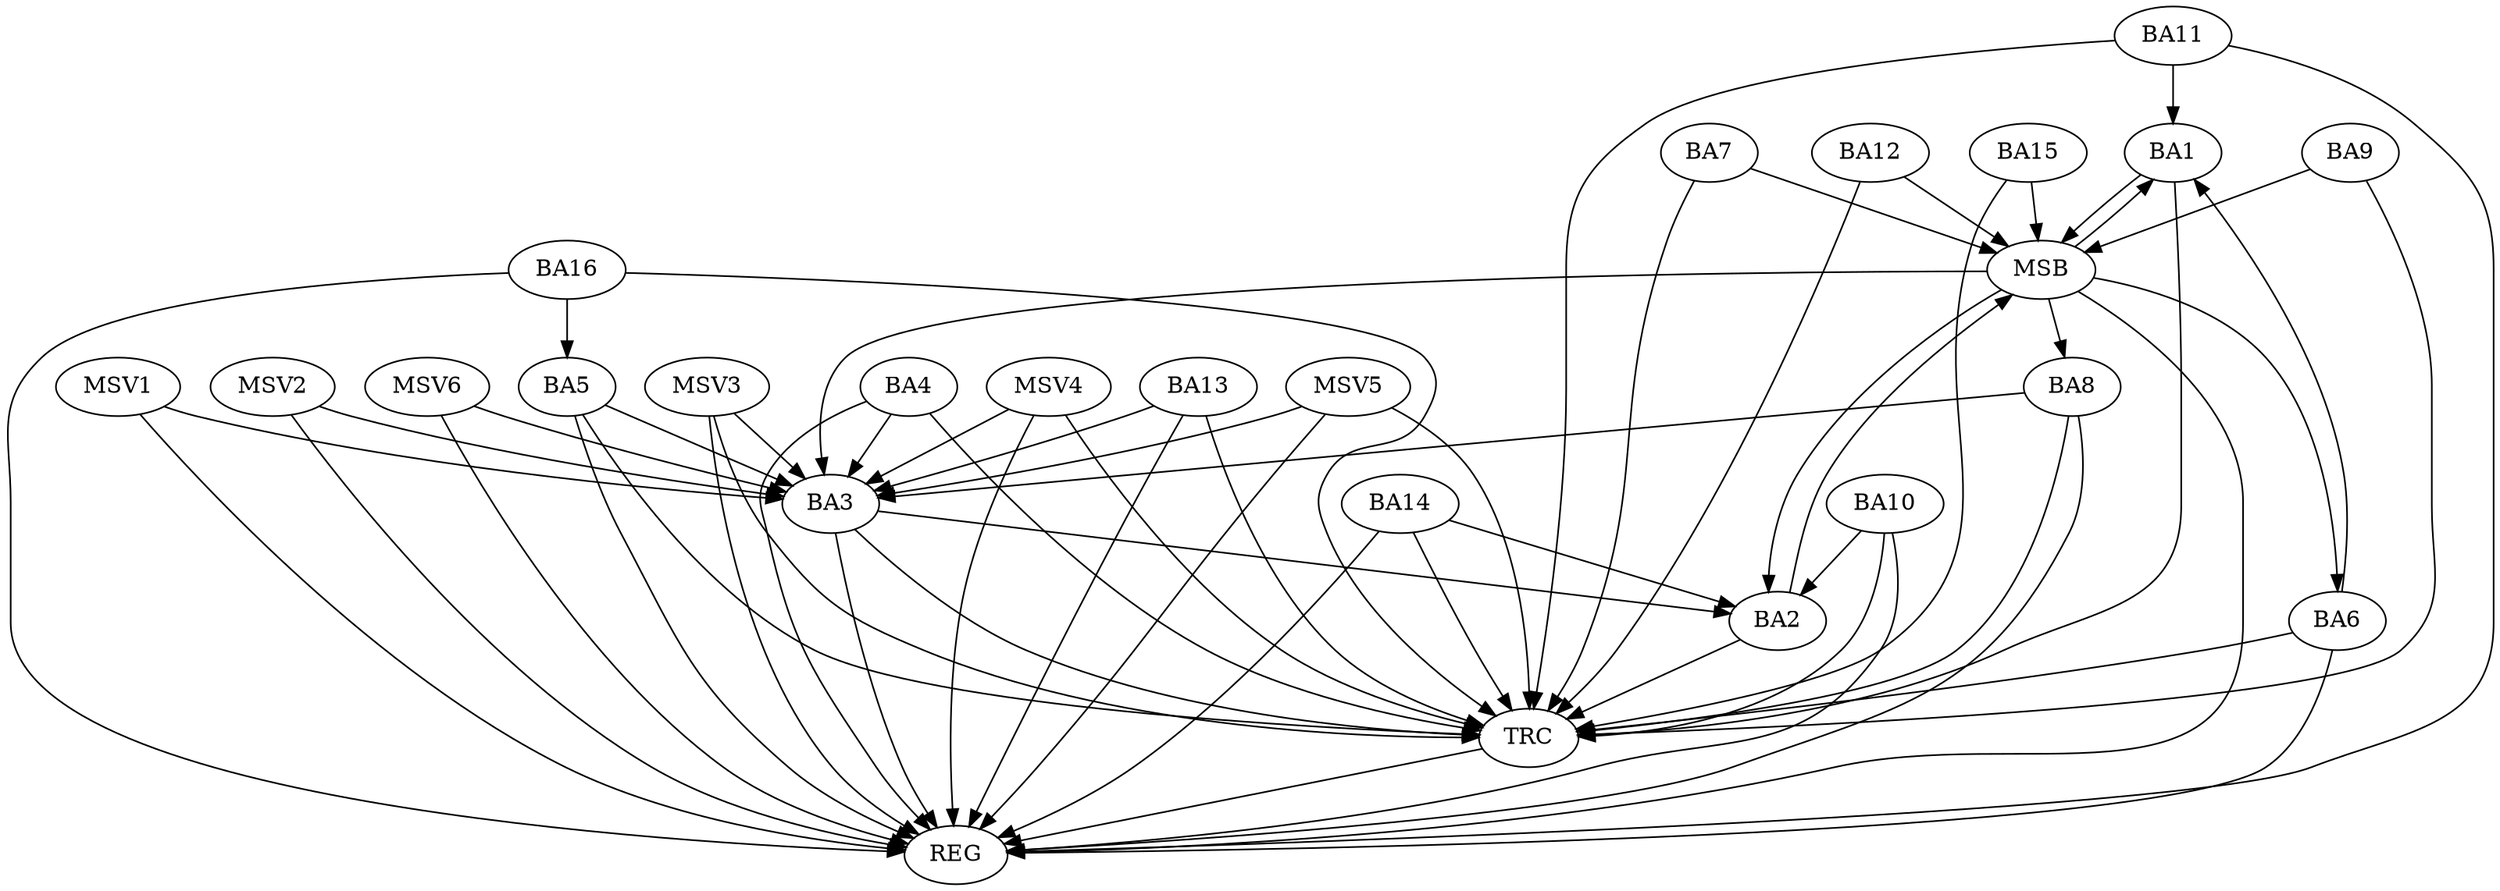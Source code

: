 strict digraph G {
  BA1 [ label="BA1" ];
  BA2 [ label="BA2" ];
  BA3 [ label="BA3" ];
  BA4 [ label="BA4" ];
  BA5 [ label="BA5" ];
  BA6 [ label="BA6" ];
  BA7 [ label="BA7" ];
  BA8 [ label="BA8" ];
  BA9 [ label="BA9" ];
  BA10 [ label="BA10" ];
  BA11 [ label="BA11" ];
  BA12 [ label="BA12" ];
  BA13 [ label="BA13" ];
  BA14 [ label="BA14" ];
  BA15 [ label="BA15" ];
  BA16 [ label="BA16" ];
  REG [ label="REG" ];
  MSB [ label="MSB" ];
  TRC [ label="TRC" ];
  MSV1 [ label="MSV1" ];
  MSV2 [ label="MSV2" ];
  MSV3 [ label="MSV3" ];
  MSV4 [ label="MSV4" ];
  MSV5 [ label="MSV5" ];
  MSV6 [ label="MSV6" ];
  BA3 -> BA2;
  BA4 -> BA3;
  BA5 -> BA3;
  BA6 -> BA1;
  BA8 -> BA3;
  BA10 -> BA2;
  BA11 -> BA1;
  BA13 -> BA3;
  BA14 -> BA2;
  BA16 -> BA5;
  BA3 -> REG;
  BA4 -> REG;
  BA5 -> REG;
  BA6 -> REG;
  BA8 -> REG;
  BA10 -> REG;
  BA11 -> REG;
  BA13 -> REG;
  BA14 -> REG;
  BA16 -> REG;
  BA1 -> MSB;
  MSB -> BA2;
  MSB -> REG;
  BA2 -> MSB;
  MSB -> BA1;
  BA7 -> MSB;
  BA9 -> MSB;
  MSB -> BA3;
  BA12 -> MSB;
  MSB -> BA8;
  BA15 -> MSB;
  MSB -> BA6;
  BA1 -> TRC;
  BA2 -> TRC;
  BA3 -> TRC;
  BA4 -> TRC;
  BA5 -> TRC;
  BA6 -> TRC;
  BA7 -> TRC;
  BA8 -> TRC;
  BA9 -> TRC;
  BA10 -> TRC;
  BA11 -> TRC;
  BA12 -> TRC;
  BA13 -> TRC;
  BA14 -> TRC;
  BA15 -> TRC;
  BA16 -> TRC;
  TRC -> REG;
  MSV1 -> BA3;
  MSV1 -> REG;
  MSV2 -> BA3;
  MSV2 -> REG;
  MSV3 -> BA3;
  MSV3 -> REG;
  MSV3 -> TRC;
  MSV4 -> BA3;
  MSV5 -> BA3;
  MSV4 -> REG;
  MSV4 -> TRC;
  MSV5 -> REG;
  MSV5 -> TRC;
  MSV6 -> BA3;
  MSV6 -> REG;
}
